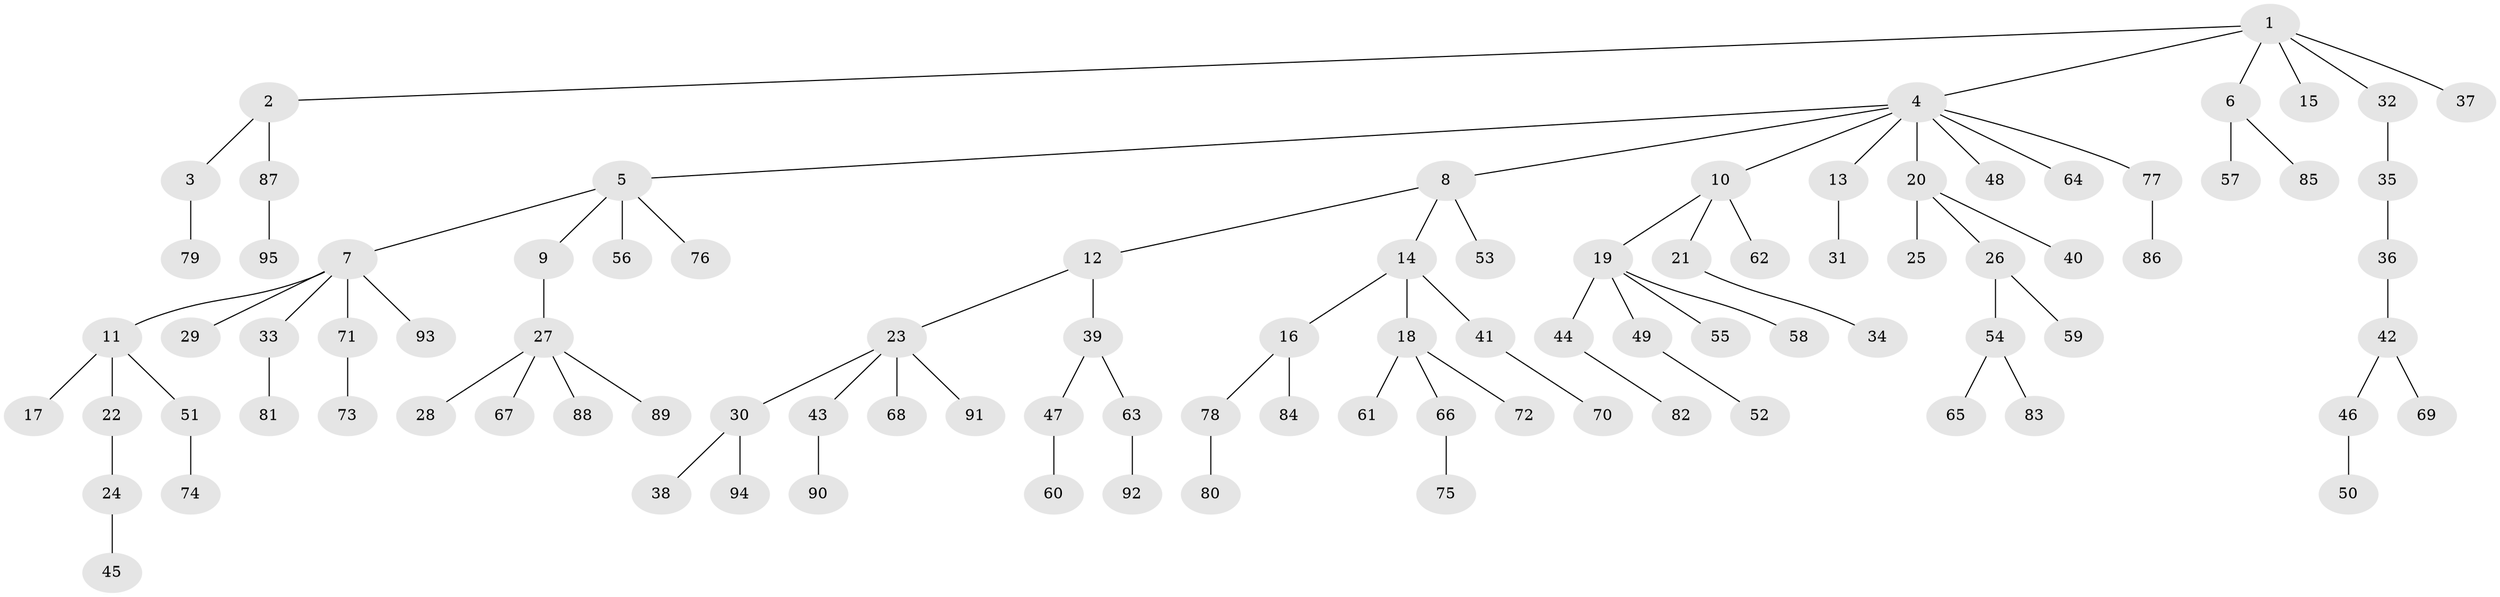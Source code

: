 // coarse degree distribution, {7: 0.015873015873015872, 1: 0.6190476190476191, 8: 0.015873015873015872, 4: 0.1111111111111111, 2: 0.15873015873015872, 5: 0.031746031746031744, 3: 0.031746031746031744, 6: 0.015873015873015872}
// Generated by graph-tools (version 1.1) at 2025/52/02/27/25 19:52:11]
// undirected, 95 vertices, 94 edges
graph export_dot {
graph [start="1"]
  node [color=gray90,style=filled];
  1;
  2;
  3;
  4;
  5;
  6;
  7;
  8;
  9;
  10;
  11;
  12;
  13;
  14;
  15;
  16;
  17;
  18;
  19;
  20;
  21;
  22;
  23;
  24;
  25;
  26;
  27;
  28;
  29;
  30;
  31;
  32;
  33;
  34;
  35;
  36;
  37;
  38;
  39;
  40;
  41;
  42;
  43;
  44;
  45;
  46;
  47;
  48;
  49;
  50;
  51;
  52;
  53;
  54;
  55;
  56;
  57;
  58;
  59;
  60;
  61;
  62;
  63;
  64;
  65;
  66;
  67;
  68;
  69;
  70;
  71;
  72;
  73;
  74;
  75;
  76;
  77;
  78;
  79;
  80;
  81;
  82;
  83;
  84;
  85;
  86;
  87;
  88;
  89;
  90;
  91;
  92;
  93;
  94;
  95;
  1 -- 2;
  1 -- 4;
  1 -- 6;
  1 -- 15;
  1 -- 32;
  1 -- 37;
  2 -- 3;
  2 -- 87;
  3 -- 79;
  4 -- 5;
  4 -- 8;
  4 -- 10;
  4 -- 13;
  4 -- 20;
  4 -- 48;
  4 -- 64;
  4 -- 77;
  5 -- 7;
  5 -- 9;
  5 -- 56;
  5 -- 76;
  6 -- 57;
  6 -- 85;
  7 -- 11;
  7 -- 29;
  7 -- 33;
  7 -- 71;
  7 -- 93;
  8 -- 12;
  8 -- 14;
  8 -- 53;
  9 -- 27;
  10 -- 19;
  10 -- 21;
  10 -- 62;
  11 -- 17;
  11 -- 22;
  11 -- 51;
  12 -- 23;
  12 -- 39;
  13 -- 31;
  14 -- 16;
  14 -- 18;
  14 -- 41;
  16 -- 78;
  16 -- 84;
  18 -- 61;
  18 -- 66;
  18 -- 72;
  19 -- 44;
  19 -- 49;
  19 -- 55;
  19 -- 58;
  20 -- 25;
  20 -- 26;
  20 -- 40;
  21 -- 34;
  22 -- 24;
  23 -- 30;
  23 -- 43;
  23 -- 68;
  23 -- 91;
  24 -- 45;
  26 -- 54;
  26 -- 59;
  27 -- 28;
  27 -- 67;
  27 -- 88;
  27 -- 89;
  30 -- 38;
  30 -- 94;
  32 -- 35;
  33 -- 81;
  35 -- 36;
  36 -- 42;
  39 -- 47;
  39 -- 63;
  41 -- 70;
  42 -- 46;
  42 -- 69;
  43 -- 90;
  44 -- 82;
  46 -- 50;
  47 -- 60;
  49 -- 52;
  51 -- 74;
  54 -- 65;
  54 -- 83;
  63 -- 92;
  66 -- 75;
  71 -- 73;
  77 -- 86;
  78 -- 80;
  87 -- 95;
}
